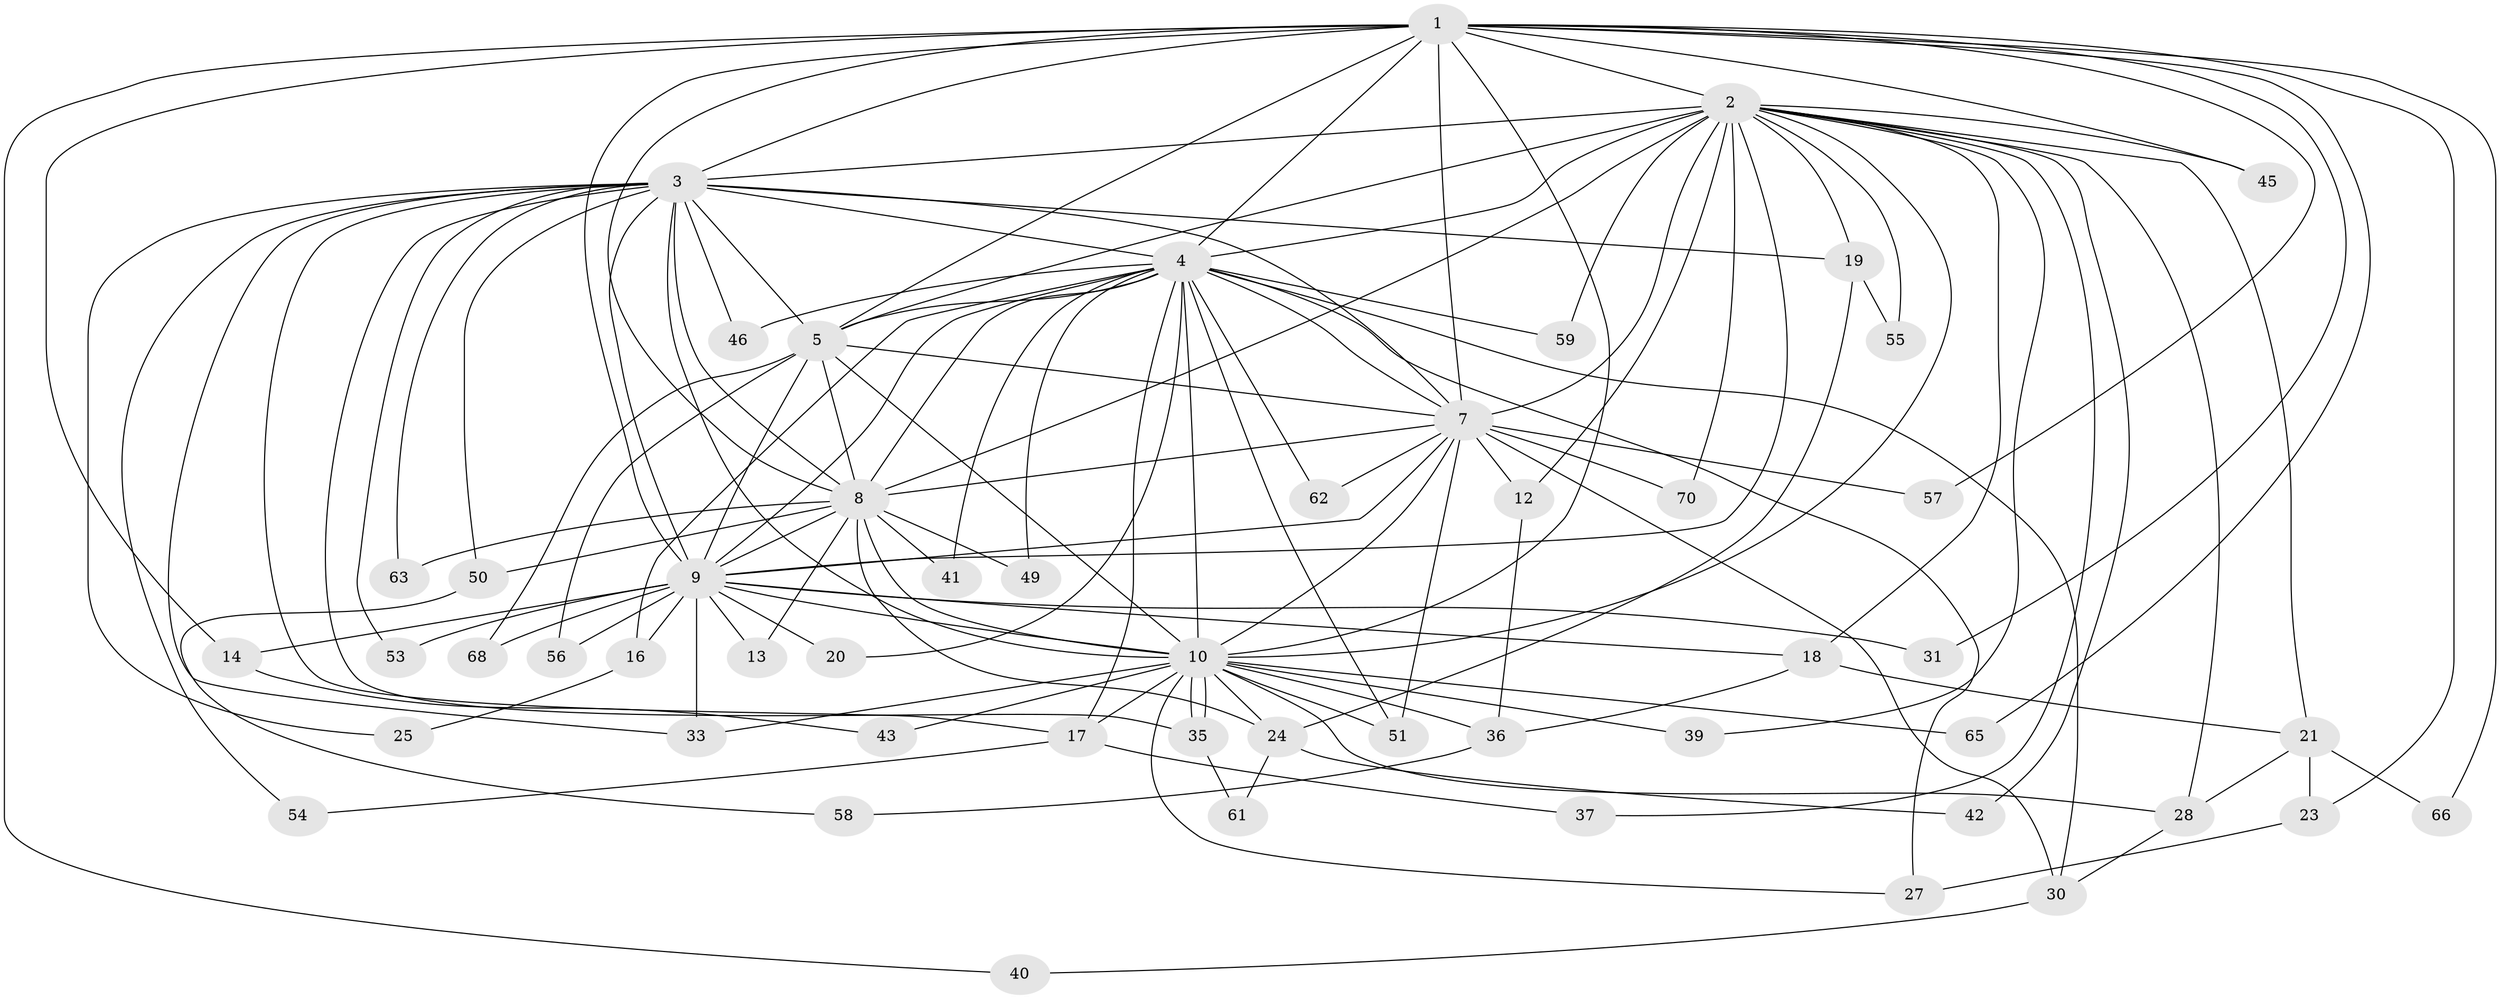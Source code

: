 // original degree distribution, {18: 0.027777777777777776, 19: 0.027777777777777776, 17: 0.041666666666666664, 20: 0.013888888888888888, 11: 0.013888888888888888, 15: 0.013888888888888888, 3: 0.18055555555555555, 2: 0.5277777777777778, 5: 0.06944444444444445, 4: 0.06944444444444445, 7: 0.013888888888888888}
// Generated by graph-tools (version 1.1) at 2025/11/02/27/25 16:11:02]
// undirected, 53 vertices, 133 edges
graph export_dot {
graph [start="1"]
  node [color=gray90,style=filled];
  1 [super="+72"];
  2 [super="+29"];
  3 [super="+6"];
  4 [super="+34"];
  5 [super="+11"];
  7 [super="+47"];
  8 [super="+52"];
  9 [super="+15"];
  10 [super="+26"];
  12;
  13;
  14;
  16;
  17 [super="+22"];
  18;
  19 [super="+71"];
  20;
  21;
  23;
  24;
  25;
  27 [super="+32"];
  28 [super="+60"];
  30 [super="+44"];
  31;
  33 [super="+48"];
  35 [super="+38"];
  36 [super="+64"];
  37;
  39;
  40;
  41;
  42;
  43;
  45;
  46;
  49;
  50;
  51 [super="+69"];
  53;
  54;
  55;
  56;
  57;
  58;
  59;
  61;
  62;
  63 [super="+67"];
  65;
  66;
  68;
  70;
  1 -- 2 [weight=2];
  1 -- 3 [weight=2];
  1 -- 4;
  1 -- 5;
  1 -- 7;
  1 -- 8;
  1 -- 9;
  1 -- 10;
  1 -- 14;
  1 -- 23;
  1 -- 31;
  1 -- 40;
  1 -- 45;
  1 -- 57;
  1 -- 65;
  1 -- 66;
  2 -- 3 [weight=3];
  2 -- 4 [weight=2];
  2 -- 5;
  2 -- 7;
  2 -- 8;
  2 -- 9;
  2 -- 10;
  2 -- 12;
  2 -- 18;
  2 -- 19;
  2 -- 21;
  2 -- 28;
  2 -- 39;
  2 -- 42;
  2 -- 59;
  2 -- 70;
  2 -- 37;
  2 -- 55;
  2 -- 45;
  3 -- 4 [weight=2];
  3 -- 5 [weight=2];
  3 -- 7 [weight=3];
  3 -- 8 [weight=2];
  3 -- 9 [weight=3];
  3 -- 10 [weight=2];
  3 -- 19;
  3 -- 25;
  3 -- 50;
  3 -- 53;
  3 -- 54;
  3 -- 63 [weight=2];
  3 -- 33;
  3 -- 35;
  3 -- 46;
  3 -- 17;
  4 -- 5;
  4 -- 7;
  4 -- 8;
  4 -- 9;
  4 -- 10;
  4 -- 16;
  4 -- 17;
  4 -- 20;
  4 -- 27;
  4 -- 30;
  4 -- 41;
  4 -- 49;
  4 -- 59;
  4 -- 62;
  4 -- 46;
  4 -- 51;
  5 -- 7 [weight=2];
  5 -- 8;
  5 -- 9;
  5 -- 10;
  5 -- 56;
  5 -- 68;
  7 -- 8 [weight=2];
  7 -- 9;
  7 -- 10;
  7 -- 12;
  7 -- 51;
  7 -- 57;
  7 -- 62;
  7 -- 70;
  7 -- 30;
  8 -- 9;
  8 -- 10 [weight=2];
  8 -- 13;
  8 -- 24;
  8 -- 41;
  8 -- 49;
  8 -- 50;
  8 -- 63;
  9 -- 10;
  9 -- 13;
  9 -- 14;
  9 -- 16;
  9 -- 20;
  9 -- 31;
  9 -- 68;
  9 -- 18;
  9 -- 53;
  9 -- 56;
  9 -- 33;
  10 -- 17;
  10 -- 24;
  10 -- 28;
  10 -- 33;
  10 -- 35;
  10 -- 35;
  10 -- 36;
  10 -- 51;
  10 -- 65;
  10 -- 39;
  10 -- 27;
  10 -- 43;
  12 -- 36;
  14 -- 43;
  16 -- 25;
  17 -- 37;
  17 -- 54;
  18 -- 21;
  18 -- 36;
  19 -- 55;
  19 -- 24;
  21 -- 23;
  21 -- 66;
  21 -- 28;
  23 -- 27;
  24 -- 42;
  24 -- 61;
  28 -- 30;
  30 -- 40;
  35 -- 61;
  36 -- 58;
  50 -- 58;
}
